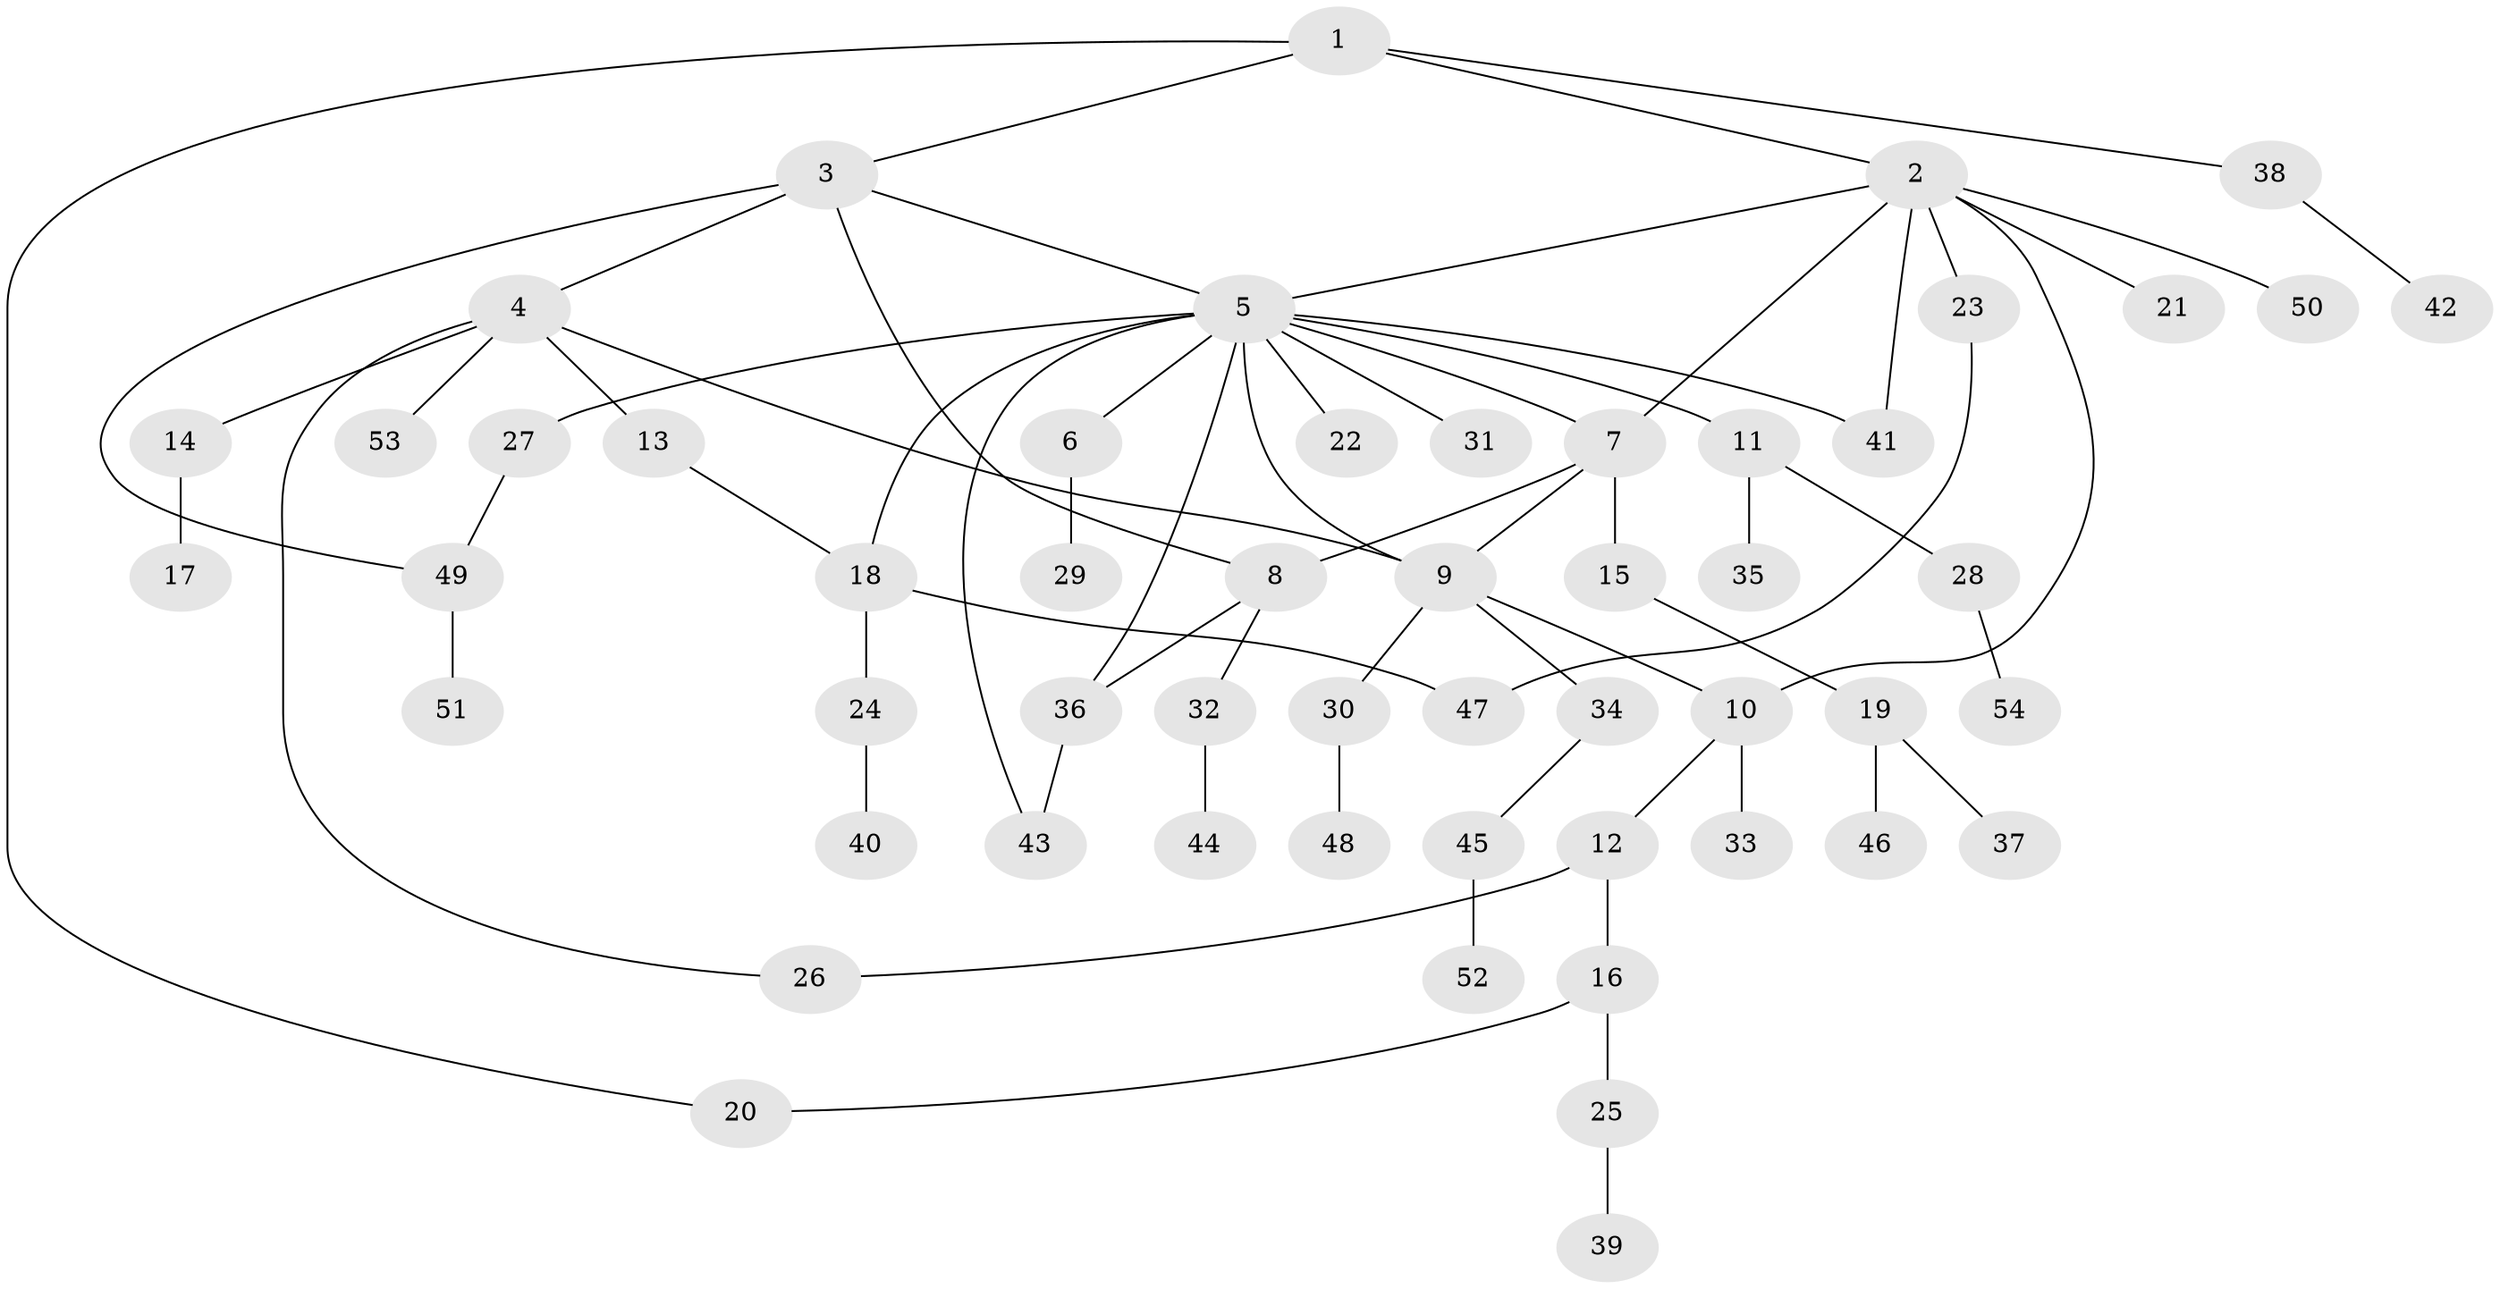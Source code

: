 // Generated by graph-tools (version 1.1) at 2025/11/02/27/25 16:11:29]
// undirected, 54 vertices, 67 edges
graph export_dot {
graph [start="1"]
  node [color=gray90,style=filled];
  1;
  2;
  3;
  4;
  5;
  6;
  7;
  8;
  9;
  10;
  11;
  12;
  13;
  14;
  15;
  16;
  17;
  18;
  19;
  20;
  21;
  22;
  23;
  24;
  25;
  26;
  27;
  28;
  29;
  30;
  31;
  32;
  33;
  34;
  35;
  36;
  37;
  38;
  39;
  40;
  41;
  42;
  43;
  44;
  45;
  46;
  47;
  48;
  49;
  50;
  51;
  52;
  53;
  54;
  1 -- 2;
  1 -- 3;
  1 -- 20;
  1 -- 38;
  2 -- 5;
  2 -- 7;
  2 -- 10;
  2 -- 21;
  2 -- 23;
  2 -- 41;
  2 -- 50;
  3 -- 4;
  3 -- 5;
  3 -- 8;
  3 -- 49;
  4 -- 9;
  4 -- 13;
  4 -- 14;
  4 -- 26;
  4 -- 53;
  5 -- 6;
  5 -- 7;
  5 -- 9;
  5 -- 11;
  5 -- 18;
  5 -- 22;
  5 -- 27;
  5 -- 31;
  5 -- 36;
  5 -- 41;
  5 -- 43;
  6 -- 29;
  7 -- 8;
  7 -- 9;
  7 -- 15;
  8 -- 32;
  8 -- 36;
  9 -- 10;
  9 -- 30;
  9 -- 34;
  10 -- 12;
  10 -- 33;
  11 -- 28;
  11 -- 35;
  12 -- 16;
  12 -- 26;
  13 -- 18;
  14 -- 17;
  15 -- 19;
  16 -- 20;
  16 -- 25;
  18 -- 24;
  18 -- 47;
  19 -- 37;
  19 -- 46;
  23 -- 47;
  24 -- 40;
  25 -- 39;
  27 -- 49;
  28 -- 54;
  30 -- 48;
  32 -- 44;
  34 -- 45;
  36 -- 43;
  38 -- 42;
  45 -- 52;
  49 -- 51;
}
